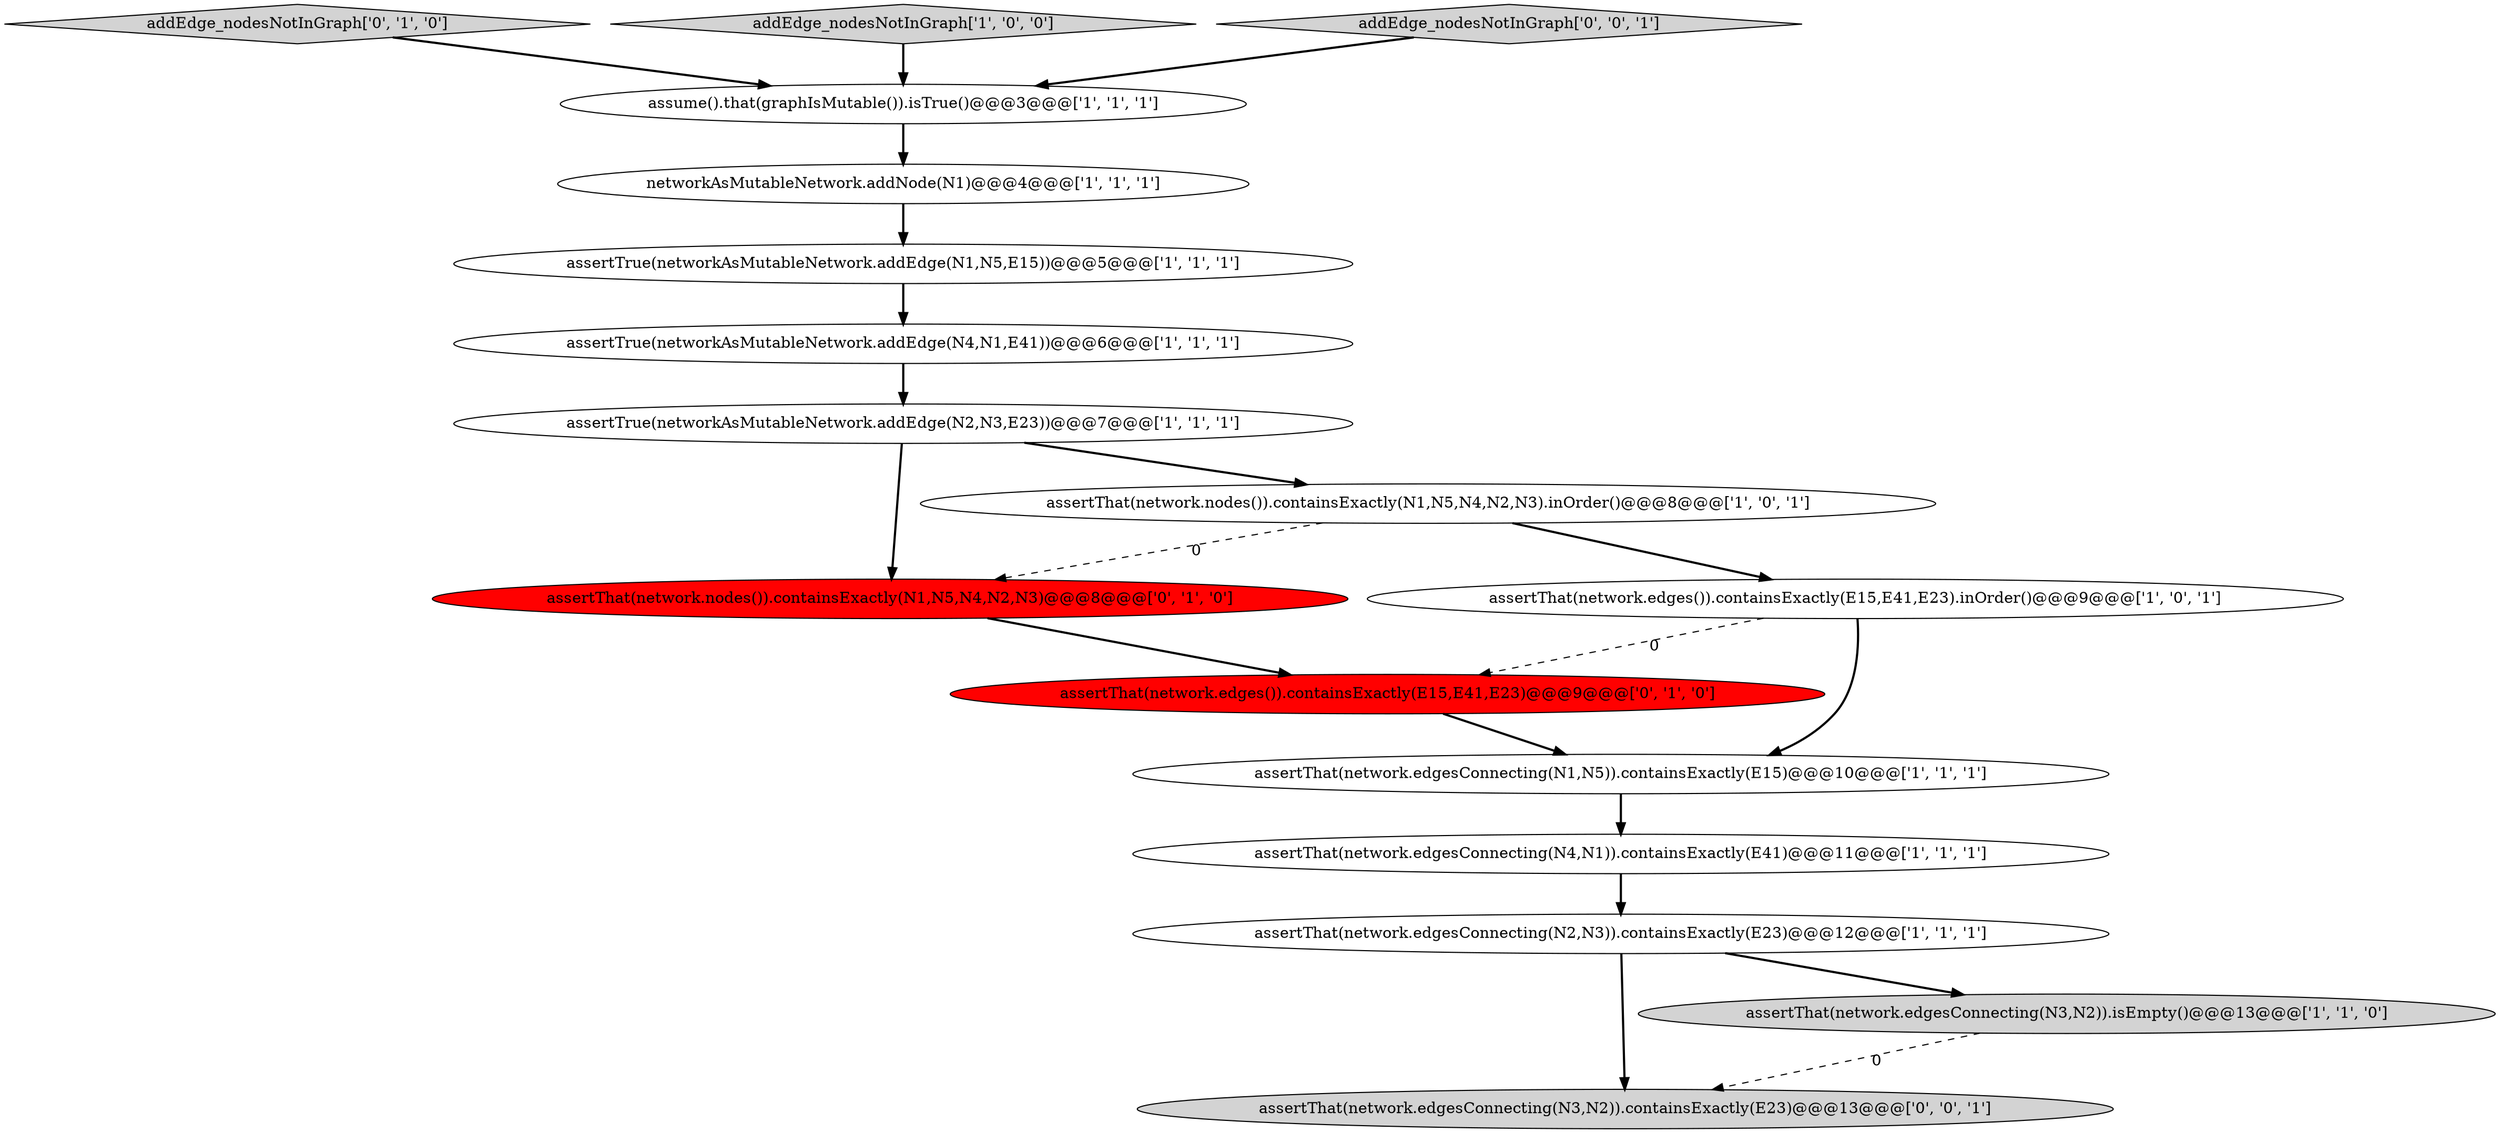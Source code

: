 digraph {
1 [style = filled, label = "networkAsMutableNetwork.addNode(N1)@@@4@@@['1', '1', '1']", fillcolor = white, shape = ellipse image = "AAA0AAABBB1BBB"];
12 [style = filled, label = "assertThat(network.edges()).containsExactly(E15,E41,E23)@@@9@@@['0', '1', '0']", fillcolor = red, shape = ellipse image = "AAA1AAABBB2BBB"];
13 [style = filled, label = "assertThat(network.nodes()).containsExactly(N1,N5,N4,N2,N3)@@@8@@@['0', '1', '0']", fillcolor = red, shape = ellipse image = "AAA1AAABBB2BBB"];
14 [style = filled, label = "addEdge_nodesNotInGraph['0', '1', '0']", fillcolor = lightgray, shape = diamond image = "AAA0AAABBB2BBB"];
3 [style = filled, label = "addEdge_nodesNotInGraph['1', '0', '0']", fillcolor = lightgray, shape = diamond image = "AAA0AAABBB1BBB"];
9 [style = filled, label = "assertTrue(networkAsMutableNetwork.addEdge(N1,N5,E15))@@@5@@@['1', '1', '1']", fillcolor = white, shape = ellipse image = "AAA0AAABBB1BBB"];
15 [style = filled, label = "assertThat(network.edgesConnecting(N3,N2)).containsExactly(E23)@@@13@@@['0', '0', '1']", fillcolor = lightgray, shape = ellipse image = "AAA0AAABBB3BBB"];
10 [style = filled, label = "assertTrue(networkAsMutableNetwork.addEdge(N2,N3,E23))@@@7@@@['1', '1', '1']", fillcolor = white, shape = ellipse image = "AAA0AAABBB1BBB"];
4 [style = filled, label = "assertThat(network.edgesConnecting(N3,N2)).isEmpty()@@@13@@@['1', '1', '0']", fillcolor = lightgray, shape = ellipse image = "AAA0AAABBB1BBB"];
2 [style = filled, label = "assertThat(network.edges()).containsExactly(E15,E41,E23).inOrder()@@@9@@@['1', '0', '1']", fillcolor = white, shape = ellipse image = "AAA0AAABBB1BBB"];
5 [style = filled, label = "assume().that(graphIsMutable()).isTrue()@@@3@@@['1', '1', '1']", fillcolor = white, shape = ellipse image = "AAA0AAABBB1BBB"];
7 [style = filled, label = "assertTrue(networkAsMutableNetwork.addEdge(N4,N1,E41))@@@6@@@['1', '1', '1']", fillcolor = white, shape = ellipse image = "AAA0AAABBB1BBB"];
16 [style = filled, label = "addEdge_nodesNotInGraph['0', '0', '1']", fillcolor = lightgray, shape = diamond image = "AAA0AAABBB3BBB"];
11 [style = filled, label = "assertThat(network.edgesConnecting(N2,N3)).containsExactly(E23)@@@12@@@['1', '1', '1']", fillcolor = white, shape = ellipse image = "AAA0AAABBB1BBB"];
0 [style = filled, label = "assertThat(network.nodes()).containsExactly(N1,N5,N4,N2,N3).inOrder()@@@8@@@['1', '0', '1']", fillcolor = white, shape = ellipse image = "AAA0AAABBB1BBB"];
6 [style = filled, label = "assertThat(network.edgesConnecting(N4,N1)).containsExactly(E41)@@@11@@@['1', '1', '1']", fillcolor = white, shape = ellipse image = "AAA0AAABBB1BBB"];
8 [style = filled, label = "assertThat(network.edgesConnecting(N1,N5)).containsExactly(E15)@@@10@@@['1', '1', '1']", fillcolor = white, shape = ellipse image = "AAA0AAABBB1BBB"];
16->5 [style = bold, label=""];
5->1 [style = bold, label=""];
10->0 [style = bold, label=""];
11->4 [style = bold, label=""];
3->5 [style = bold, label=""];
8->6 [style = bold, label=""];
2->12 [style = dashed, label="0"];
13->12 [style = bold, label=""];
11->15 [style = bold, label=""];
10->13 [style = bold, label=""];
9->7 [style = bold, label=""];
7->10 [style = bold, label=""];
12->8 [style = bold, label=""];
4->15 [style = dashed, label="0"];
6->11 [style = bold, label=""];
0->13 [style = dashed, label="0"];
1->9 [style = bold, label=""];
2->8 [style = bold, label=""];
0->2 [style = bold, label=""];
14->5 [style = bold, label=""];
}
